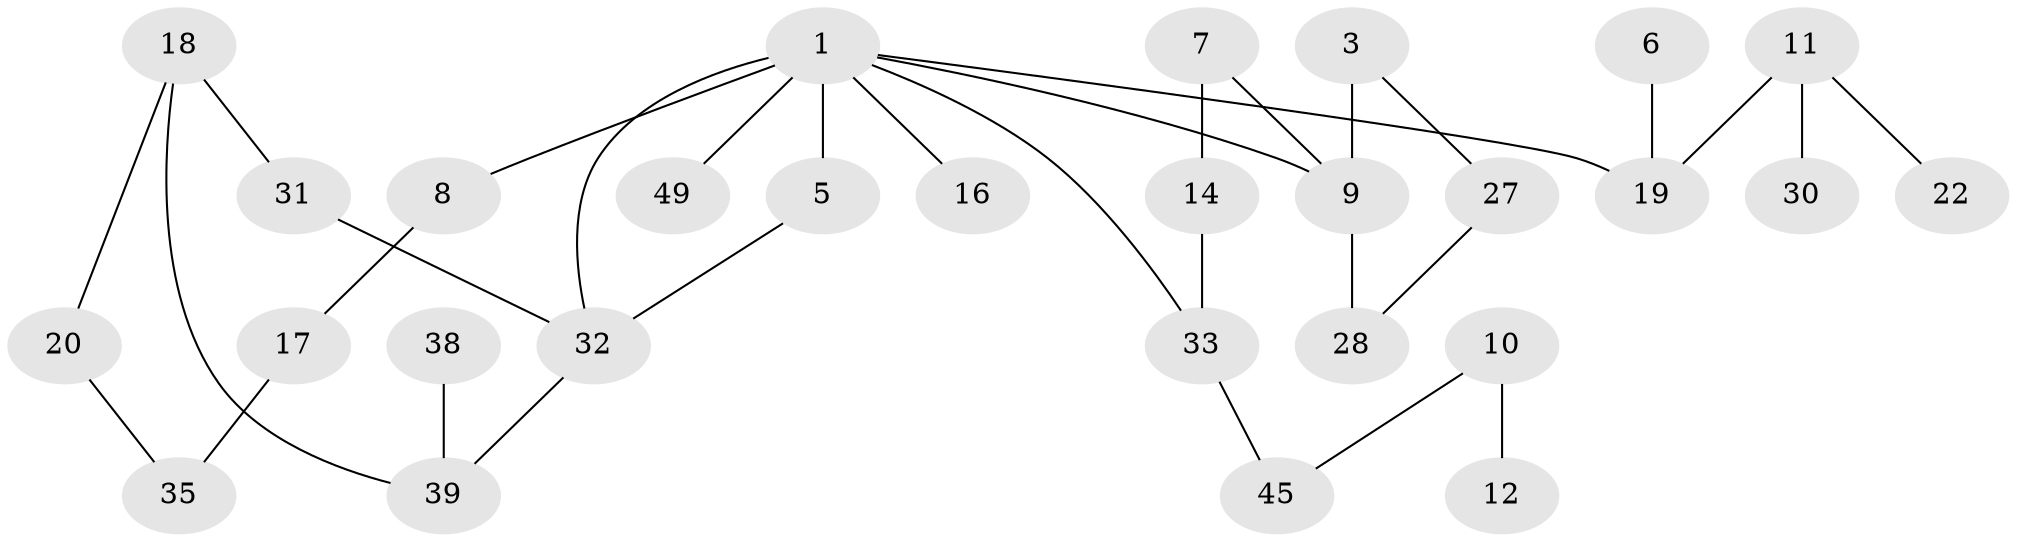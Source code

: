 // original degree distribution, {1: 0.29, 0: 0.2, 2: 0.3, 4: 0.08, 3: 0.1, 5: 0.02, 7: 0.01}
// Generated by graph-tools (version 1.1) at 2025/33/03/09/25 02:33:52]
// undirected, 28 vertices, 32 edges
graph export_dot {
graph [start="1"]
  node [color=gray90,style=filled];
  1;
  3;
  5;
  6;
  7;
  8;
  9;
  10;
  11;
  12;
  14;
  16;
  17;
  18;
  19;
  20;
  22;
  27;
  28;
  30;
  31;
  32;
  33;
  35;
  38;
  39;
  45;
  49;
  1 -- 5 [weight=2.0];
  1 -- 8 [weight=1.0];
  1 -- 9 [weight=1.0];
  1 -- 16 [weight=1.0];
  1 -- 19 [weight=1.0];
  1 -- 32 [weight=1.0];
  1 -- 33 [weight=1.0];
  1 -- 49 [weight=1.0];
  3 -- 9 [weight=2.0];
  3 -- 27 [weight=1.0];
  5 -- 32 [weight=1.0];
  6 -- 19 [weight=1.0];
  7 -- 9 [weight=1.0];
  7 -- 14 [weight=1.0];
  8 -- 17 [weight=1.0];
  9 -- 28 [weight=1.0];
  10 -- 12 [weight=1.0];
  10 -- 45 [weight=1.0];
  11 -- 19 [weight=1.0];
  11 -- 22 [weight=1.0];
  11 -- 30 [weight=2.0];
  14 -- 33 [weight=1.0];
  17 -- 35 [weight=1.0];
  18 -- 20 [weight=1.0];
  18 -- 31 [weight=1.0];
  18 -- 39 [weight=1.0];
  20 -- 35 [weight=1.0];
  27 -- 28 [weight=1.0];
  31 -- 32 [weight=1.0];
  32 -- 39 [weight=1.0];
  33 -- 45 [weight=1.0];
  38 -- 39 [weight=2.0];
}
